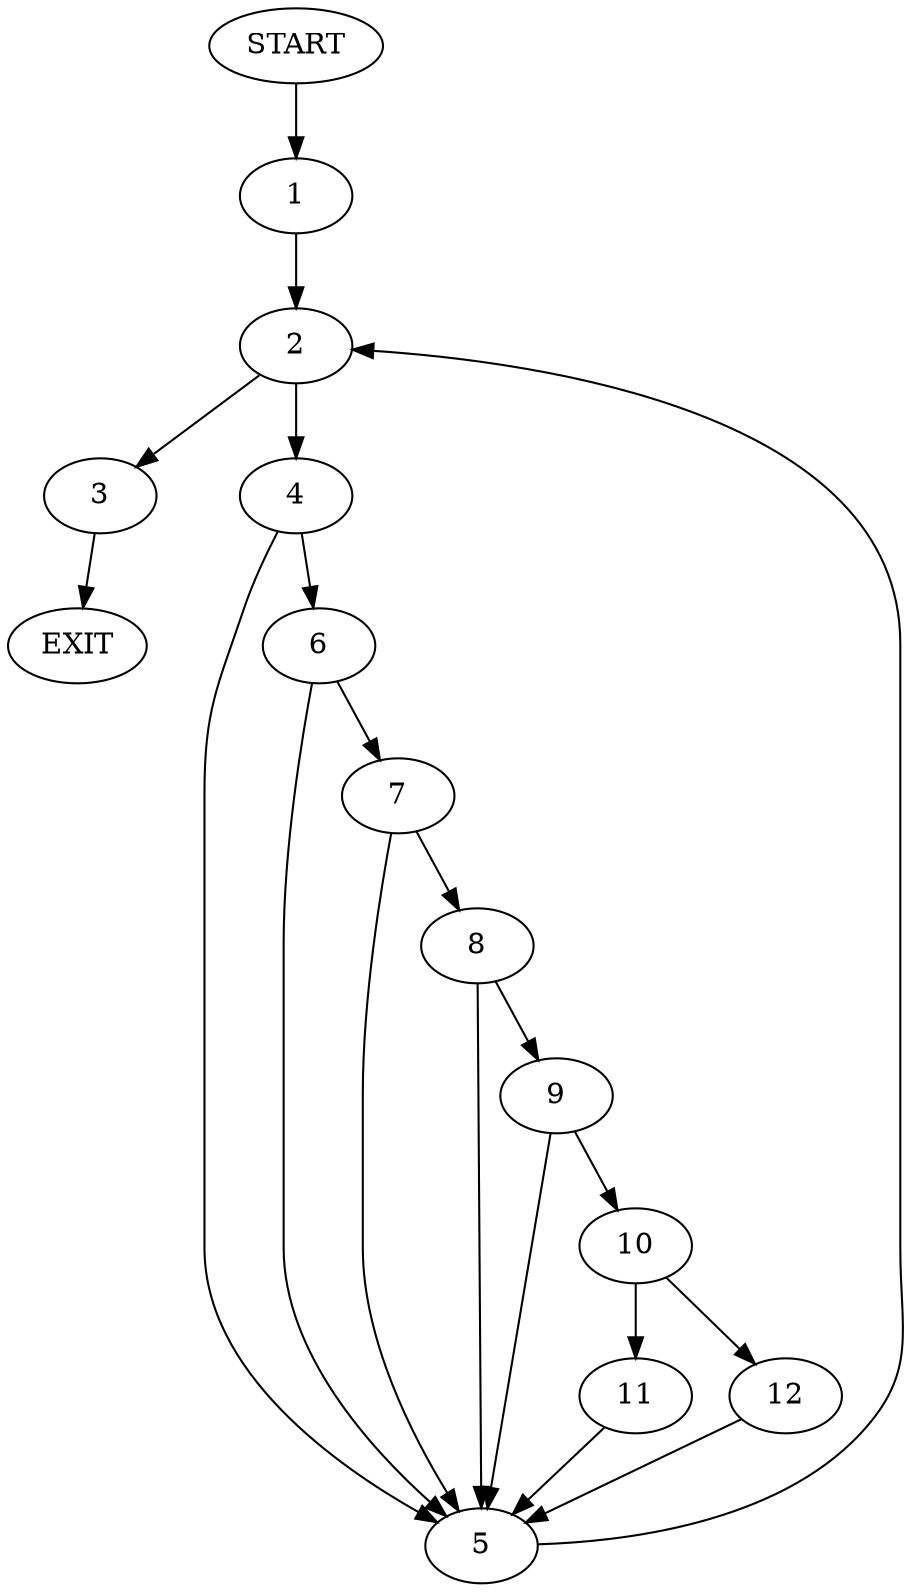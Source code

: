 digraph {
0 [label="START"]
13 [label="EXIT"]
0 -> 1
1 -> 2
2 -> 3
2 -> 4
3 -> 13
4 -> 5
4 -> 6
6 -> 5
6 -> 7
5 -> 2
7 -> 8
7 -> 5
8 -> 9
8 -> 5
9 -> 5
9 -> 10
10 -> 11
10 -> 12
11 -> 5
12 -> 5
}
